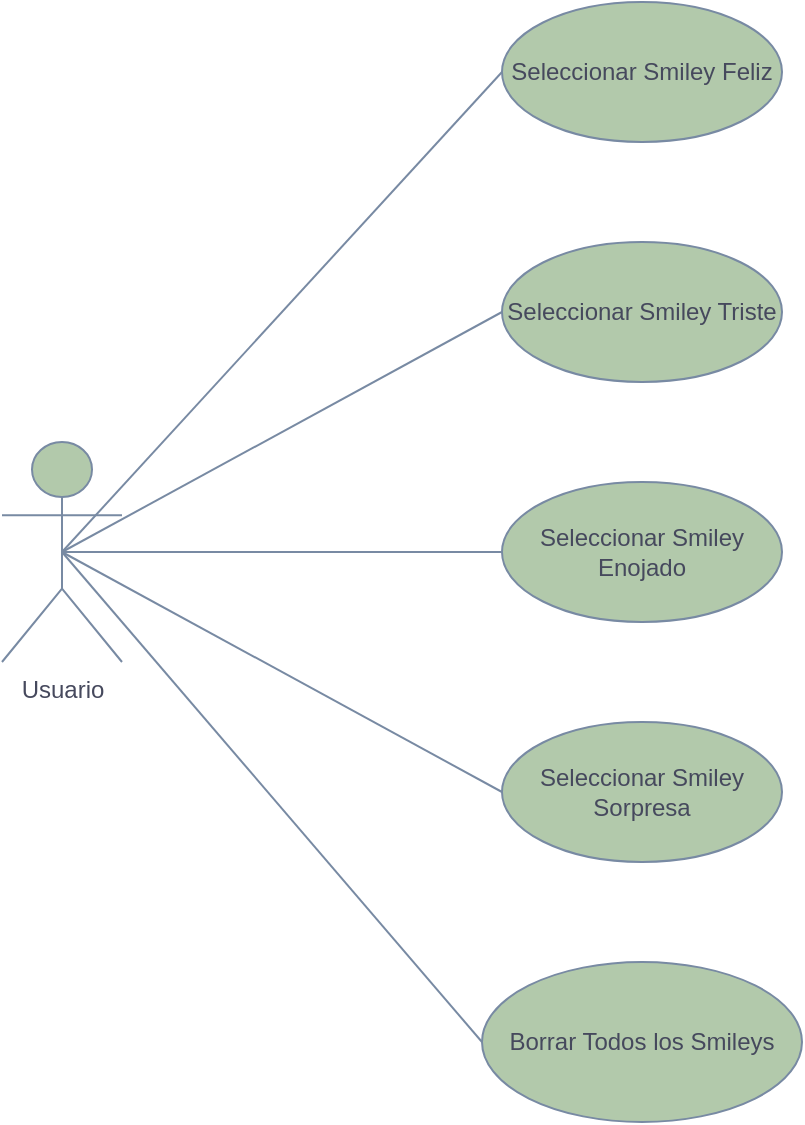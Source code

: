 <mxfile version="27.0.8">
  <diagram name="Página-1" id="4qcjo1QH9zZb1pUCdPCP">
    <mxGraphModel dx="1358" dy="751" grid="1" gridSize="10" guides="1" tooltips="1" connect="1" arrows="1" fold="1" page="1" pageScale="1" pageWidth="827" pageHeight="1169" math="0" shadow="0" adaptiveColors="auto">
      <root>
        <mxCell id="0" />
        <mxCell id="1" parent="0" />
        <mxCell id="G1nVPlO1smduGG9V12vM-1" value="&lt;font style=&quot;vertical-align: inherit;&quot;&gt;&lt;font style=&quot;vertical-align: inherit;&quot;&gt;Usuario&lt;/font&gt;&lt;/font&gt;" style="shape=umlActor;verticalLabelPosition=bottom;verticalAlign=top;html=1;labelBackgroundColor=none;fillColor=#B2C9AB;strokeColor=#788AA3;fontColor=#46495D;" parent="1" vertex="1">
          <mxGeometry x="190" y="290" width="60" height="110" as="geometry" />
        </mxCell>
        <mxCell id="G1nVPlO1smduGG9V12vM-3" value="&lt;font style=&quot;vertical-align: inherit;&quot;&gt;&lt;font style=&quot;vertical-align: inherit;&quot;&gt;Seleccionar Smiley Feliz&lt;/font&gt;&lt;/font&gt;" style="ellipse;whiteSpace=wrap;html=1;labelBackgroundColor=none;fillColor=#B2C9AB;strokeColor=#788AA3;fontColor=#46495D;" parent="1" vertex="1">
          <mxGeometry x="440" y="70" width="140" height="70" as="geometry" />
        </mxCell>
        <mxCell id="G1nVPlO1smduGG9V12vM-4" value="&lt;font style=&quot;vertical-align: inherit;&quot;&gt;&lt;font style=&quot;vertical-align: inherit;&quot;&gt;Seleccionar Smiley Triste&lt;/font&gt;&lt;/font&gt;" style="ellipse;whiteSpace=wrap;html=1;labelBackgroundColor=none;fillColor=#B2C9AB;strokeColor=#788AA3;fontColor=#46495D;" parent="1" vertex="1">
          <mxGeometry x="440" y="190" width="140" height="70" as="geometry" />
        </mxCell>
        <mxCell id="G1nVPlO1smduGG9V12vM-5" value="&lt;font style=&quot;vertical-align: inherit;&quot;&gt;&lt;font style=&quot;vertical-align: inherit;&quot;&gt;Seleccionar Smiley Enojado&lt;/font&gt;&lt;/font&gt;" style="ellipse;whiteSpace=wrap;html=1;labelBackgroundColor=none;fillColor=#B2C9AB;strokeColor=#788AA3;fontColor=#46495D;" parent="1" vertex="1">
          <mxGeometry x="440" y="310" width="140" height="70" as="geometry" />
        </mxCell>
        <mxCell id="G1nVPlO1smduGG9V12vM-6" value="&lt;font style=&quot;vertical-align: inherit;&quot;&gt;&lt;font style=&quot;vertical-align: inherit;&quot;&gt;Seleccionar Smiley Sorpresa&lt;/font&gt;&lt;/font&gt;" style="ellipse;whiteSpace=wrap;html=1;labelBackgroundColor=none;fillColor=#B2C9AB;strokeColor=#788AA3;fontColor=#46495D;" parent="1" vertex="1">
          <mxGeometry x="440" y="430" width="140" height="70" as="geometry" />
        </mxCell>
        <mxCell id="G1nVPlO1smduGG9V12vM-7" value="&lt;font style=&quot;vertical-align: inherit;&quot;&gt;&lt;font style=&quot;vertical-align: inherit;&quot;&gt;Borrar Todos los Smileys&lt;/font&gt;&lt;/font&gt;" style="ellipse;whiteSpace=wrap;html=1;labelBackgroundColor=none;fillColor=#B2C9AB;strokeColor=#788AA3;fontColor=#46495D;" parent="1" vertex="1">
          <mxGeometry x="430" y="550" width="160" height="80" as="geometry" />
        </mxCell>
        <mxCell id="G1nVPlO1smduGG9V12vM-12" value="" style="endArrow=none;html=1;rounded=0;entryX=0;entryY=0.5;entryDx=0;entryDy=0;exitX=0.5;exitY=0.5;exitDx=0;exitDy=0;exitPerimeter=0;labelBackgroundColor=none;fontColor=default;strokeColor=#788AA3;" parent="1" source="G1nVPlO1smduGG9V12vM-1" target="G1nVPlO1smduGG9V12vM-4" edge="1">
          <mxGeometry width="50" height="50" relative="1" as="geometry">
            <mxPoint x="230" y="345" as="sourcePoint" />
            <mxPoint x="350" y="260" as="targetPoint" />
          </mxGeometry>
        </mxCell>
        <mxCell id="G1nVPlO1smduGG9V12vM-13" value="" style="endArrow=none;html=1;rounded=0;entryX=0;entryY=0.5;entryDx=0;entryDy=0;exitX=0.5;exitY=0.5;exitDx=0;exitDy=0;exitPerimeter=0;labelBackgroundColor=none;fontColor=default;strokeColor=#788AA3;" parent="1" source="G1nVPlO1smduGG9V12vM-1" target="G1nVPlO1smduGG9V12vM-5" edge="1">
          <mxGeometry width="50" height="50" relative="1" as="geometry">
            <mxPoint x="330" y="400" as="sourcePoint" />
            <mxPoint x="380" y="350" as="targetPoint" />
          </mxGeometry>
        </mxCell>
        <mxCell id="G1nVPlO1smduGG9V12vM-14" value="" style="endArrow=none;html=1;rounded=0;entryX=0;entryY=0.5;entryDx=0;entryDy=0;exitX=0.5;exitY=0.5;exitDx=0;exitDy=0;exitPerimeter=0;labelBackgroundColor=none;fontColor=default;strokeColor=#788AA3;" parent="1" source="G1nVPlO1smduGG9V12vM-1" target="G1nVPlO1smduGG9V12vM-6" edge="1">
          <mxGeometry width="50" height="50" relative="1" as="geometry">
            <mxPoint x="310" y="510" as="sourcePoint" />
            <mxPoint x="360" y="460" as="targetPoint" />
          </mxGeometry>
        </mxCell>
        <mxCell id="G1nVPlO1smduGG9V12vM-15" value="" style="endArrow=none;html=1;rounded=0;entryX=0;entryY=0.5;entryDx=0;entryDy=0;exitX=0.5;exitY=0.5;exitDx=0;exitDy=0;exitPerimeter=0;labelBackgroundColor=none;fontColor=default;strokeColor=#788AA3;" parent="1" source="G1nVPlO1smduGG9V12vM-1" target="G1nVPlO1smduGG9V12vM-7" edge="1">
          <mxGeometry width="50" height="50" relative="1" as="geometry">
            <mxPoint x="340" y="590" as="sourcePoint" />
            <mxPoint x="390" y="540" as="targetPoint" />
          </mxGeometry>
        </mxCell>
        <mxCell id="G1nVPlO1smduGG9V12vM-16" value="" style="endArrow=none;html=1;rounded=0;entryX=0;entryY=0.5;entryDx=0;entryDy=0;exitX=0.5;exitY=0.5;exitDx=0;exitDy=0;exitPerimeter=0;labelBackgroundColor=none;fontColor=default;strokeColor=#788AA3;" parent="1" source="G1nVPlO1smduGG9V12vM-1" target="G1nVPlO1smduGG9V12vM-3" edge="1">
          <mxGeometry width="50" height="50" relative="1" as="geometry">
            <mxPoint x="330" y="210" as="sourcePoint" />
            <mxPoint x="380" y="160" as="targetPoint" />
          </mxGeometry>
        </mxCell>
      </root>
    </mxGraphModel>
  </diagram>
</mxfile>
